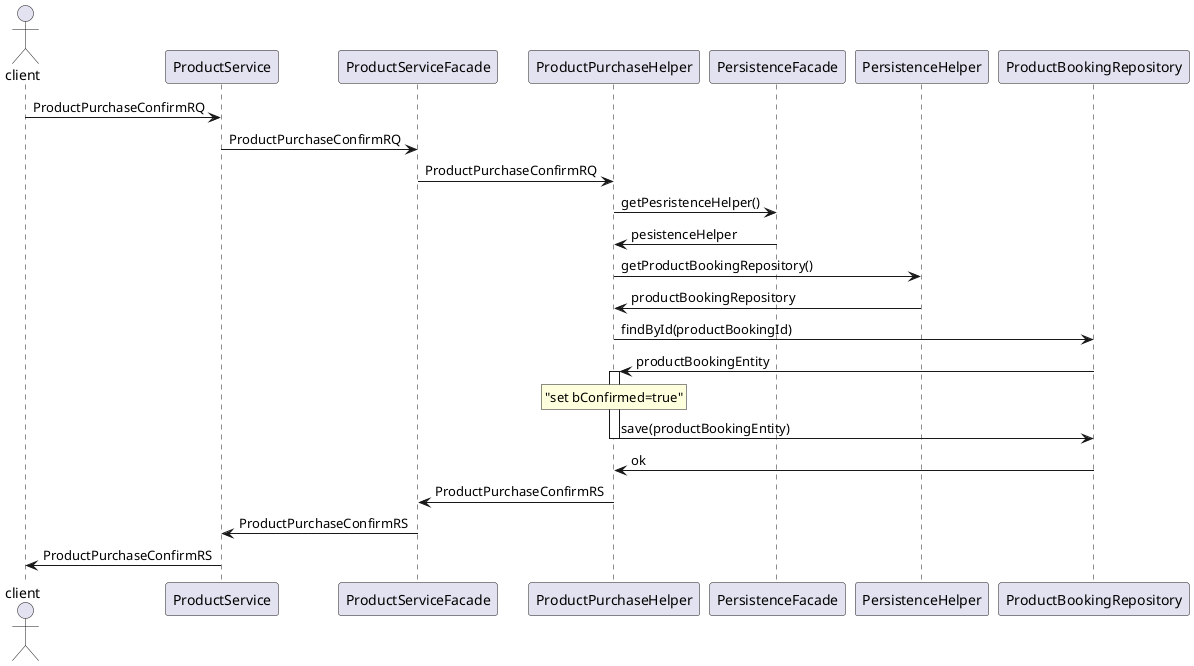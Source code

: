@startuml


actor client

client ->ProductService: ProductPurchaseConfirmRQ

ProductService -> ProductServiceFacade: ProductPurchaseConfirmRQ
ProductServiceFacade -> ProductPurchaseHelper: ProductPurchaseConfirmRQ
ProductPurchaseHelper -> PersistenceFacade: getPesristenceHelper()
PersistenceFacade -> ProductPurchaseHelper: pesistenceHelper
ProductPurchaseHelper -> PersistenceHelper: getProductBookingRepository()
PersistenceHelper -> ProductPurchaseHelper: productBookingRepository
ProductPurchaseHelper -> ProductBookingRepository: findById(productBookingId)
ProductBookingRepository -> ProductPurchaseHelper: productBookingEntity

activate ProductPurchaseHelper

rnote over ProductPurchaseHelper
"set bConfirmed=true"
endrnote

ProductPurchaseHelper -> ProductBookingRepository: save(productBookingEntity)
deactivate ProductPurchaseHelper

ProductBookingRepository -> ProductPurchaseHelper: ok
ProductPurchaseHelper -> ProductServiceFacade: ProductPurchaseConfirmRS
ProductServiceFacade -> ProductService: ProductPurchaseConfirmRS
ProductService -> client: ProductPurchaseConfirmRS



@enduml